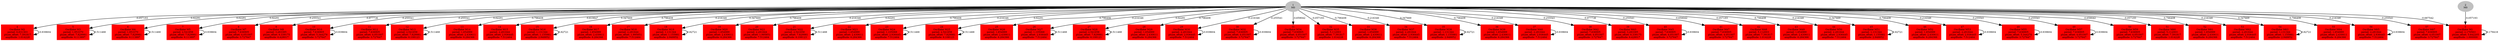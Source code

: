  digraph g{ forcelabels=true;
1[label=<1<BR/>M0>,color="grey",style=filled,fontsize=8];
2[label=<2<BR/>M0>,color="grey",style=filled,fontsize=8];
3 [label=<3<BR />Oscillator M1<BR /> period: 2.170563<BR /> phase_offset: 5.642205<BR /> amplitude: 1.000000>, shape=box,color=red,style=filled,fontsize=8];4 [label=<4<BR />Oscillator M2<BR /> period: 6.831303<BR /> phase_offset: 7.391817<BR /> amplitude: 1.014228>, shape=box,color=red,style=filled,fontsize=8];5 [label=<5<BR />Oscillator M3<BR /> period: 1.953370<BR /> phase_offset: 7.829981<BR /> amplitude: 6.113897>, shape=box,color=red,style=filled,fontsize=8];6 [label=<6<BR />Oscillator M4<BR /> period: 1.953370<BR /> phase_offset: 7.829981<BR /> amplitude: 6.113897>, shape=box,color=red,style=filled,fontsize=8];7 [label=<7<BR />Oscillator M5<BR /> period: 2.541658<BR /> phase_offset: 7.829981<BR /> amplitude: 6.113897>, shape=box,color=red,style=filled,fontsize=8];8 [label=<8<BR />Oscillator M7<BR /> period: 7.636905<BR /> phase_offset: 4.051007<BR /> amplitude: 3.727647>, shape=box,color=red,style=filled,fontsize=8];9 [label=<9<BR />Oscillator M8<BR /> period: 3.283385<BR /> phase_offset: 6.339175<BR /> amplitude: 6.428017>, shape=box,color=red,style=filled,fontsize=8];10 [label=<10<BR />Oscillator M10<BR /> period: 7.636905<BR /> phase_offset: 5.344278<BR /> amplitude: 3.727647>, shape=box,color=red,style=filled,fontsize=8];11 [label=<11<BR />Oscillator M12<BR /> period: 7.636905<BR /> phase_offset: 4.051007<BR /> amplitude: 3.727647>, shape=box,color=red,style=filled,fontsize=8];12 [label=<12<BR />Oscillator M13<BR /> period: 2.541658<BR /> phase_offset: 7.829981<BR /> amplitude: 6.108123>, shape=box,color=red,style=filled,fontsize=8];13 [label=<13<BR />Oscillator M14<BR /> period: 1.654989<BR /> phase_offset: 2.430611<BR /> amplitude: 6.284366>, shape=box,color=red,style=filled,fontsize=8];14 [label=<14<BR />Oscillator M15<BR /> period: 2.281644<BR /> phase_offset: 2.936445<BR /> amplitude: 7.512464>, shape=box,color=red,style=filled,fontsize=8];15 [label=<15<BR />Oscillator M16<BR /> period: 1.131344<BR /> phase_offset: 1.155981<BR /> amplitude: 2.948852>, shape=box,color=red,style=filled,fontsize=8];16 [label=<16<BR />Oscillator M17<BR /> period: 1.654989<BR /> phase_offset: 2.430611<BR /> amplitude: 6.284366>, shape=box,color=red,style=filled,fontsize=8];17 [label=<17<BR />Oscillator M18<BR /> period: 2.281644<BR /> phase_offset: 1.995851<BR /> amplitude: 7.512464>, shape=box,color=red,style=filled,fontsize=8];18 [label=<18<BR />Oscillator M19<BR /> period: 1.131344<BR /> phase_offset: 1.155981<BR /> amplitude: 2.948852>, shape=box,color=red,style=filled,fontsize=8];19 [label=<19<BR />Oscillator M20<BR /> period: 1.654989<BR /> phase_offset: 2.430611<BR /> amplitude: 6.284366>, shape=box,color=red,style=filled,fontsize=8];20 [label=<20<BR />Oscillator M21<BR /> period: 2.281644<BR /> phase_offset: 1.995851<BR /> amplitude: 7.512464>, shape=box,color=red,style=filled,fontsize=8];21 [label=<21<BR />Oscillator M22<BR /> period: 2.541658<BR /> phase_offset: 7.829981<BR /> amplitude: 6.108123>, shape=box,color=red,style=filled,fontsize=8];22 [label=<22<BR />Oscillator M23<BR /> period: 1.654989<BR /> phase_offset: 2.430611<BR /> amplitude: 6.284366>, shape=box,color=red,style=filled,fontsize=8];23 [label=<23<BR />Oscillator M24<BR /> period: 1.105068<BR /> phase_offset: 2.936445<BR /> amplitude: 7.512464>, shape=box,color=red,style=filled,fontsize=8];24 [label=<24<BR />Oscillator M25<BR /> period: 2.541658<BR /> phase_offset: 7.829981<BR /> amplitude: 6.108123>, shape=box,color=red,style=filled,fontsize=8];25 [label=<25<BR />Oscillator M26<BR /> period: 1.654989<BR /> phase_offset: 2.430611<BR /> amplitude: 6.284366>, shape=box,color=red,style=filled,fontsize=8];26 [label=<26<BR />Oscillator M27<BR /> period: 1.105068<BR /> phase_offset: 2.936445<BR /> amplitude: 7.512464>, shape=box,color=red,style=filled,fontsize=8];27 [label=<27<BR />Oscillator M28<BR /> period: 2.541658<BR /> phase_offset: 7.829981<BR /> amplitude: 6.108123>, shape=box,color=red,style=filled,fontsize=8];28 [label=<28<BR />Oscillator M29<BR /> period: 1.654989<BR /> phase_offset: 2.430611<BR /> amplitude: 6.284366>, shape=box,color=red,style=filled,fontsize=8];29 [label=<29<BR />Oscillator M30<BR /> period: 2.281644<BR /> phase_offset: 2.936445<BR /> amplitude: 7.512464>, shape=box,color=red,style=filled,fontsize=8];30 [label=<30<BR />Oscillator M32<BR /> period: 7.636905<BR /> phase_offset: 4.051007<BR /> amplitude: 3.727647>, shape=box,color=red,style=filled,fontsize=8];31 [label=<31<BR />Oscillator M34<BR /> period: 7.636905<BR /> phase_offset: 4.051007<BR /> amplitude: 3.727647>, shape=box,color=red,style=filled,fontsize=8];32 [label=<32<BR />Oscillator M35<BR /> period: 5.112003<BR /> phase_offset: 7.391817<BR /> amplitude: 1.014228>, shape=box,color=red,style=filled,fontsize=8];33 [label=<33<BR />Oscillator M36<BR /> period: 1.654989<BR /> phase_offset: 2.430611<BR /> amplitude: 6.284366>, shape=box,color=red,style=filled,fontsize=8];34 [label=<34<BR />Oscillator M37<BR /> period: 2.281644<BR /> phase_offset: 2.936445<BR /> amplitude: 7.512464>, shape=box,color=red,style=filled,fontsize=8];35 [label=<35<BR />Oscillator M38<BR /> period: 1.131344<BR /> phase_offset: 1.155981<BR /> amplitude: 2.948852>, shape=box,color=red,style=filled,fontsize=8];36 [label=<36<BR />Oscillator M39<BR /> period: 1.654989<BR /> phase_offset: 2.430611<BR /> amplitude: 6.284366>, shape=box,color=red,style=filled,fontsize=8];37 [label=<37<BR />Oscillator M40<BR /> period: 2.281644<BR /> phase_offset: 2.936445<BR /> amplitude: 7.512464>, shape=box,color=red,style=filled,fontsize=8];38 [label=<38<BR />Oscillator M42<BR /> period: 7.636905<BR /> phase_offset: 4.051007<BR /> amplitude: 3.727647>, shape=box,color=red,style=filled,fontsize=8];39 [label=<39<BR />Oscillator M43<BR /> period: 3.283385<BR /> phase_offset: 6.339175<BR /> amplitude: 6.428017>, shape=box,color=red,style=filled,fontsize=8];40 [label=<40<BR />Oscillator M45<BR /> period: 7.636905<BR /> phase_offset: 4.051007<BR /> amplitude: 3.727647>, shape=box,color=red,style=filled,fontsize=8];41 [label=<41<BR />Oscillator M47<BR /> period: 7.636905<BR /> phase_offset: 4.051007<BR /> amplitude: 3.727647>, shape=box,color=red,style=filled,fontsize=8];42 [label=<42<BR />Oscillator M48<BR /> period: 5.112003<BR /> phase_offset: 7.391817<BR /> amplitude: 1.014228>, shape=box,color=red,style=filled,fontsize=8];43 [label=<43<BR />Oscillator M49<BR /> period: 1.654989<BR /> phase_offset: 2.430611<BR /> amplitude: 6.284366>, shape=box,color=red,style=filled,fontsize=8];44 [label=<44<BR />Oscillator M50<BR /> period: 2.281644<BR /> phase_offset: 2.936445<BR /> amplitude: 7.512464>, shape=box,color=red,style=filled,fontsize=8];45 [label=<45<BR />Oscillator M51<BR /> period: 1.131344<BR /> phase_offset: 1.155981<BR /> amplitude: 2.948852>, shape=box,color=red,style=filled,fontsize=8];46 [label=<46<BR />Oscillator M52<BR /> period: 1.654989<BR /> phase_offset: 2.430611<BR /> amplitude: 6.284366>, shape=box,color=red,style=filled,fontsize=8];47 [label=<47<BR />Oscillator M53<BR /> period: 2.281644<BR /> phase_offset: 2.936445<BR /> amplitude: 7.512464>, shape=box,color=red,style=filled,fontsize=8];48 [label=<48<BR />Oscillator M55<BR /> period: 7.636905<BR /> phase_offset: 5.344278<BR /> amplitude: 3.727647>, shape=box,color=red,style=filled,fontsize=8];49 [label=<49<BR />Oscillator M57<BR /> period: 7.636905<BR /> phase_offset: 4.051007<BR /> amplitude: 3.727647>, shape=box,color=red,style=filled,fontsize=8];50 [label=<50<BR />Oscillator M59<BR /> period: 7.636905<BR /> phase_offset: 4.051007<BR /> amplitude: 3.727647>, shape=box,color=red,style=filled,fontsize=8];51 [label=<51<BR />Oscillator M60<BR /> period: 5.112003<BR /> phase_offset: 7.391817<BR /> amplitude: 1.014228>, shape=box,color=red,style=filled,fontsize=8];52 [label=<52<BR />Oscillator M61<BR /> period: 1.654989<BR /> phase_offset: 2.430611<BR /> amplitude: 6.284366>, shape=box,color=red,style=filled,fontsize=8];53 [label=<53<BR />Oscillator M62<BR /> period: 2.281644<BR /> phase_offset: 2.936445<BR /> amplitude: 7.512464>, shape=box,color=red,style=filled,fontsize=8];54 [label=<54<BR />Oscillator M63<BR /> period: 1.131344<BR /> phase_offset: 1.155981<BR /> amplitude: 2.948852>, shape=box,color=red,style=filled,fontsize=8];55 [label=<55<BR />Oscillator M64<BR /> period: 1.654989<BR /> phase_offset: 2.430611<BR /> amplitude: 6.284366>, shape=box,color=red,style=filled,fontsize=8];56 [label=<56<BR />Oscillator M65<BR /> period: 2.281644<BR /> phase_offset: 2.936445<BR /> amplitude: 7.512464>, shape=box,color=red,style=filled,fontsize=8];57 [label=<57<BR />Oscillator M67<BR /> period: 7.636905<BR /> phase_offset: 4.051007<BR /> amplitude: 3.727647>, shape=box,color=red,style=filled,fontsize=8];1 -> 3[label="-0.687542 ",fontsize="8"];
1 -> 4[label="-0.057193 ",fontsize="8"];
1 -> 5[label="0.02291 ",fontsize="8"];
1 -> 6[label="0.02291 ",fontsize="8"];
1 -> 7[label="0.02291 ",fontsize="8"];
1 -> 8[label="-0.255541 ",fontsize="8"];
1 -> 9[label="-0.977736 ",fontsize="8"];
1 -> 10[label="-0.255541 ",fontsize="8"];
1 -> 11[label="-0.255541 ",fontsize="8"];
1 -> 12[label="0.02291 ",fontsize="8"];
1 -> 13[label="-0.796408 ",fontsize="8"];
1 -> 14[label="-0.619847 ",fontsize="8"];
1 -> 15[label="0.347669 ",fontsize="8"];
1 -> 16[label="-0.796408 ",fontsize="8"];
1 -> 17[label="-0.216346 ",fontsize="8"];
1 -> 18[label="0.347669 ",fontsize="8"];
1 -> 19[label="-0.796408 ",fontsize="8"];
1 -> 20[label="-0.216346 ",fontsize="8"];
1 -> 21[label="0.02291 ",fontsize="8"];
1 -> 22[label="-0.796408 ",fontsize="8"];
1 -> 23[label="-0.216346 ",fontsize="8"];
1 -> 24[label="0.02291 ",fontsize="8"];
1 -> 25[label="-0.796408 ",fontsize="8"];
1 -> 26[label="-0.216346 ",fontsize="8"];
1 -> 27[label="0.02291 ",fontsize="8"];
1 -> 28[label="-0.796408 ",fontsize="8"];
1 -> 29[label="-0.216346 ",fontsize="8"];
1 -> 30[label="-0.255541 ",fontsize="8"];
1 -> 31[label="-0.659042 ",fontsize="8"];
1 -> 32[label="-0.057193 ",fontsize="8"];
1 -> 33[label="-0.796408 ",fontsize="8"];
1 -> 34[label="-0.216346 ",fontsize="8"];
1 -> 35[label="0.347669 ",fontsize="8"];
1 -> 36[label="-0.796408 ",fontsize="8"];
1 -> 37[label="-0.216346 ",fontsize="8"];
1 -> 38[label="-0.255541 ",fontsize="8"];
1 -> 39[label="-0.977736 ",fontsize="8"];
1 -> 40[label="-0.255541 ",fontsize="8"];
1 -> 41[label="-0.659042 ",fontsize="8"];
1 -> 42[label="-0.057193 ",fontsize="8"];
1 -> 43[label="-0.796408 ",fontsize="8"];
1 -> 44[label="-0.216346 ",fontsize="8"];
1 -> 45[label="0.347669 ",fontsize="8"];
1 -> 46[label="-0.796408 ",fontsize="8"];
1 -> 47[label="-0.216346 ",fontsize="8"];
1 -> 48[label="-0.255541 ",fontsize="8"];
1 -> 49[label="-0.255541 ",fontsize="8"];
1 -> 50[label="-0.659042 ",fontsize="8"];
1 -> 51[label="-0.057193 ",fontsize="8"];
1 -> 52[label="-0.796408 ",fontsize="8"];
1 -> 53[label="-0.216346 ",fontsize="8"];
1 -> 54[label="0.347669 ",fontsize="8"];
1 -> 55[label="-0.796408 ",fontsize="8"];
1 -> 56[label="-0.216346 ",fontsize="8"];
1 -> 57[label="-0.255541 ",fontsize="8"];
2 -> 3[label="-0.057193 ",fontsize="8"];
3 -> 3[label="0.179418 ",fontsize="8"];
4 -> 4[label="-0.939604 ",fontsize="8"];
5 -> 5[label="0.511468 ",fontsize="8"];
6 -> 6[label="0.511468 ",fontsize="8"];
7 -> 7[label="-0.939604 ",fontsize="8"];
10 -> 10[label="-0.939604 ",fontsize="8"];
12 -> 12[label="0.511468 ",fontsize="8"];
15 -> 15[label="0.82721 ",fontsize="8"];
18 -> 18[label="0.82721 ",fontsize="8"];
21 -> 21[label="0.511468 ",fontsize="8"];
23 -> 23[label="0.511468 ",fontsize="8"];
24 -> 24[label="0.511468 ",fontsize="8"];
26 -> 26[label="0.511468 ",fontsize="8"];
27 -> 27[label="0.511468 ",fontsize="8"];
29 -> 29[label="-0.939604 ",fontsize="8"];
30 -> 30[label="-0.939604 ",fontsize="8"];
35 -> 35[label="0.82721 ",fontsize="8"];
37 -> 37[label="-0.939604 ",fontsize="8"];
40 -> 40[label="-0.939604 ",fontsize="8"];
45 -> 45[label="0.82721 ",fontsize="8"];
47 -> 47[label="-0.939604 ",fontsize="8"];
48 -> 48[label="-0.939604 ",fontsize="8"];
49 -> 49[label="-0.939604 ",fontsize="8"];
54 -> 54[label="0.82721 ",fontsize="8"];
56 -> 56[label="-0.939604 ",fontsize="8"];
 }
